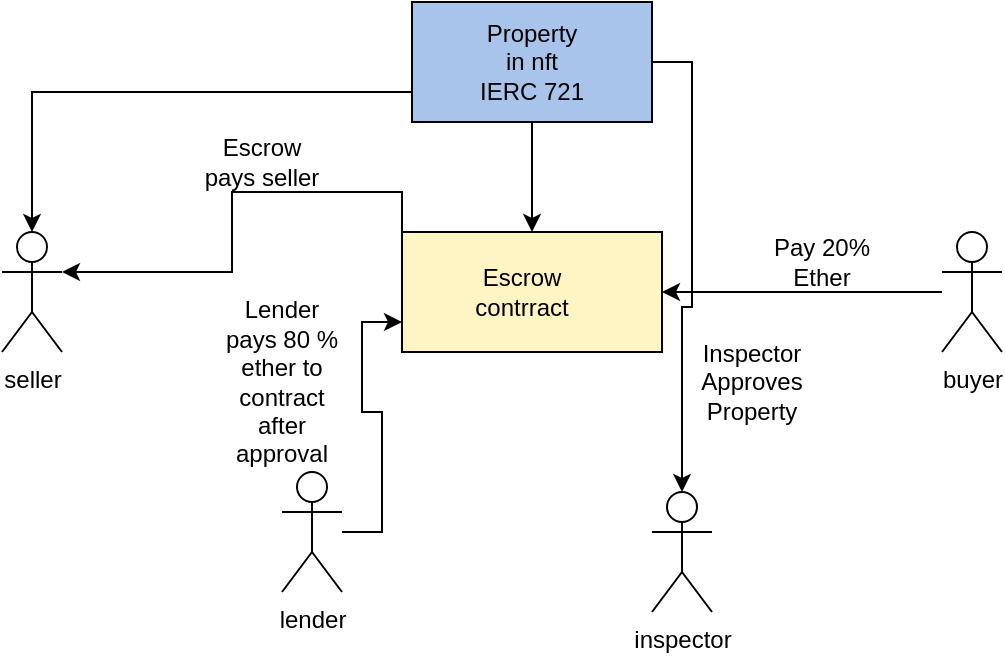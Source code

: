 <mxfile version="16.6.4" type="device"><diagram id="qHNP7G3H6TF30HhriOM9" name="Page-1"><mxGraphModel dx="1278" dy="539" grid="1" gridSize="10" guides="1" tooltips="1" connect="1" arrows="1" fold="1" page="1" pageScale="1" pageWidth="850" pageHeight="1100" math="0" shadow="0"><root><mxCell id="0"/><mxCell id="1" parent="0"/><mxCell id="xgkoPgTk-4mCvHYKCCVX-1" value="seller" style="shape=umlActor;verticalLabelPosition=bottom;verticalAlign=top;html=1;outlineConnect=0;" vertex="1" parent="1"><mxGeometry x="80" y="130" width="30" height="60" as="geometry"/></mxCell><mxCell id="xgkoPgTk-4mCvHYKCCVX-23" style="edgeStyle=orthogonalEdgeStyle;rounded=0;orthogonalLoop=1;jettySize=auto;html=1;exitX=0;exitY=0;exitDx=0;exitDy=0;entryX=1;entryY=0.333;entryDx=0;entryDy=0;entryPerimeter=0;" edge="1" parent="1" source="xgkoPgTk-4mCvHYKCCVX-4" target="xgkoPgTk-4mCvHYKCCVX-1"><mxGeometry relative="1" as="geometry"/></mxCell><mxCell id="xgkoPgTk-4mCvHYKCCVX-4" value="" style="rounded=0;whiteSpace=wrap;html=1;fillColor=#FFF4C3;" vertex="1" parent="1"><mxGeometry x="280" y="130" width="130" height="60" as="geometry"/></mxCell><mxCell id="xgkoPgTk-4mCvHYKCCVX-5" value="inspector" style="shape=umlActor;verticalLabelPosition=bottom;verticalAlign=top;html=1;outlineConnect=0;" vertex="1" parent="1"><mxGeometry x="405" y="260" width="30" height="60" as="geometry"/></mxCell><mxCell id="xgkoPgTk-4mCvHYKCCVX-20" style="edgeStyle=orthogonalEdgeStyle;rounded=0;orthogonalLoop=1;jettySize=auto;html=1;entryX=0;entryY=0.75;entryDx=0;entryDy=0;" edge="1" parent="1" source="xgkoPgTk-4mCvHYKCCVX-6" target="xgkoPgTk-4mCvHYKCCVX-4"><mxGeometry relative="1" as="geometry"/></mxCell><mxCell id="xgkoPgTk-4mCvHYKCCVX-6" value="lender" style="shape=umlActor;verticalLabelPosition=bottom;verticalAlign=top;html=1;outlineConnect=0;" vertex="1" parent="1"><mxGeometry x="220" y="250" width="30" height="60" as="geometry"/></mxCell><mxCell id="xgkoPgTk-4mCvHYKCCVX-16" style="edgeStyle=orthogonalEdgeStyle;rounded=0;orthogonalLoop=1;jettySize=auto;html=1;entryX=1;entryY=0.5;entryDx=0;entryDy=0;" edge="1" parent="1" source="xgkoPgTk-4mCvHYKCCVX-7" target="xgkoPgTk-4mCvHYKCCVX-4"><mxGeometry relative="1" as="geometry"/></mxCell><mxCell id="xgkoPgTk-4mCvHYKCCVX-7" value="buyer" style="shape=umlActor;verticalLabelPosition=bottom;verticalAlign=top;html=1;outlineConnect=0;" vertex="1" parent="1"><mxGeometry x="550" y="130" width="30" height="60" as="geometry"/></mxCell><mxCell id="xgkoPgTk-4mCvHYKCCVX-9" value="Escrow contrract" style="text;html=1;strokeColor=none;fillColor=none;align=center;verticalAlign=middle;whiteSpace=wrap;rounded=0;" vertex="1" parent="1"><mxGeometry x="310" y="145" width="60" height="30" as="geometry"/></mxCell><mxCell id="xgkoPgTk-4mCvHYKCCVX-13" style="edgeStyle=orthogonalEdgeStyle;rounded=0;orthogonalLoop=1;jettySize=auto;html=1;exitX=0.5;exitY=1;exitDx=0;exitDy=0;" edge="1" parent="1" source="xgkoPgTk-4mCvHYKCCVX-10" target="xgkoPgTk-4mCvHYKCCVX-4"><mxGeometry relative="1" as="geometry"/></mxCell><mxCell id="xgkoPgTk-4mCvHYKCCVX-14" style="edgeStyle=orthogonalEdgeStyle;rounded=0;orthogonalLoop=1;jettySize=auto;html=1;exitX=0;exitY=0.75;exitDx=0;exitDy=0;entryX=0.5;entryY=0;entryDx=0;entryDy=0;entryPerimeter=0;" edge="1" parent="1" source="xgkoPgTk-4mCvHYKCCVX-10" target="xgkoPgTk-4mCvHYKCCVX-1"><mxGeometry relative="1" as="geometry"/></mxCell><mxCell id="xgkoPgTk-4mCvHYKCCVX-18" style="edgeStyle=orthogonalEdgeStyle;rounded=0;orthogonalLoop=1;jettySize=auto;html=1;exitX=1;exitY=0.5;exitDx=0;exitDy=0;" edge="1" parent="1" source="xgkoPgTk-4mCvHYKCCVX-10" target="xgkoPgTk-4mCvHYKCCVX-5"><mxGeometry relative="1" as="geometry"/></mxCell><mxCell id="xgkoPgTk-4mCvHYKCCVX-10" value="" style="rounded=0;whiteSpace=wrap;html=1;fillColor=#A9C4EB;" vertex="1" parent="1"><mxGeometry x="285" y="15" width="120" height="60" as="geometry"/></mxCell><mxCell id="xgkoPgTk-4mCvHYKCCVX-12" value="Property in nft IERC 721" style="text;html=1;strokeColor=none;fillColor=none;align=center;verticalAlign=middle;whiteSpace=wrap;rounded=0;" vertex="1" parent="1"><mxGeometry x="315" y="30" width="60" height="30" as="geometry"/></mxCell><mxCell id="xgkoPgTk-4mCvHYKCCVX-17" value="Pay 20% Ether" style="text;html=1;strokeColor=none;fillColor=none;align=center;verticalAlign=middle;whiteSpace=wrap;rounded=0;" vertex="1" parent="1"><mxGeometry x="460" y="130" width="60" height="30" as="geometry"/></mxCell><mxCell id="xgkoPgTk-4mCvHYKCCVX-19" value="Inspector Approves Property" style="text;html=1;strokeColor=none;fillColor=none;align=center;verticalAlign=middle;whiteSpace=wrap;rounded=0;" vertex="1" parent="1"><mxGeometry x="425" y="190" width="60" height="30" as="geometry"/></mxCell><mxCell id="xgkoPgTk-4mCvHYKCCVX-21" value="Lender pays 80 % ether to contract after approval" style="text;html=1;strokeColor=none;fillColor=none;align=center;verticalAlign=middle;whiteSpace=wrap;rounded=0;" vertex="1" parent="1"><mxGeometry x="190" y="190" width="60" height="30" as="geometry"/></mxCell><mxCell id="xgkoPgTk-4mCvHYKCCVX-24" value="Escrow pays seller" style="text;html=1;strokeColor=none;fillColor=none;align=center;verticalAlign=middle;whiteSpace=wrap;rounded=0;" vertex="1" parent="1"><mxGeometry x="180" y="80" width="60" height="30" as="geometry"/></mxCell></root></mxGraphModel></diagram></mxfile>